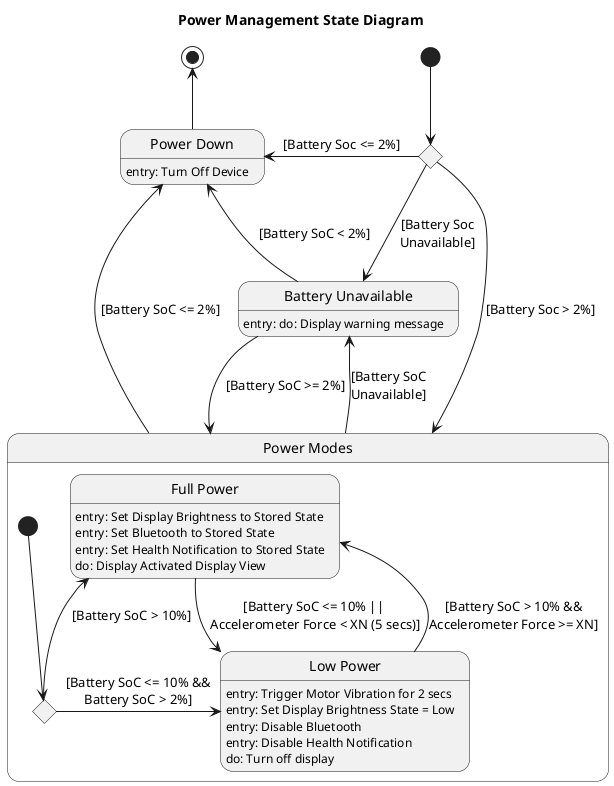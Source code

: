 @startuml

skinparam shadowing false

title Power Management State Diagram

state "Power Modes" as Pm {
    state "Full Power" as Fp : entry: Set Display Brightness to Stored State\nentry: Set Bluetooth to Stored State\nentry: Set Health Notification to Stored State\ndo: Display Activated Display View
    state "Low Power" as Lp : entry: Trigger Motor Vibration for 2 secs\nentry: Set Display Brightness State = Low\nentry: Disable Bluetooth\nentry: Disable Health Notification\ndo: Turn off display

    Fp -down-> Lp : [Battery SoC <= 10% ||\n Accelerometer Force < XN (5 secs)]
    Lp -up-> Fp : [Battery SoC > 10% &&\nAccelerometer Force >= XN]
    
    state Choice2 <<choice>>
    [*] --> Choice2
    Choice2 -left-> Fp : [Battery SoC > 10%]
    Choice2 -right-> Lp : [Battery SoC <= 10% &&\nBattery SoC > 2%]

}

state "Power Down" as Pd : entry: Turn Off Device

state "Battery Unavailable" as Bu : entry: do: Display warning message

state Choice <<choice>>
[*] --> Choice
Choice -down-> Bu : [Battery Soc\nUnavailable]
Choice -left-> Pd : [Battery Soc <= 2%]
Choice -down-> Pm : [Battery Soc > 2%]

Bu -down-> Pm : [Battery SoC >= 2%]
Pm -up-> Bu : [Battery SoC\nUnavailable]

Bu -down-> Pd : [Battery SoC < 2%]


Pm -down-> Pd : [Battery SoC <= 2%]
Pd -up-> [*]


@enduml